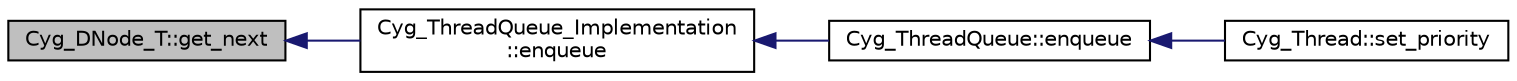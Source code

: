 digraph "Cyg_DNode_T::get_next"
{
  edge [fontname="Helvetica",fontsize="10",labelfontname="Helvetica",labelfontsize="10"];
  node [fontname="Helvetica",fontsize="10",shape=record];
  rankdir="LR";
  Node1 [label="Cyg_DNode_T::get_next",height=0.2,width=0.4,color="black", fillcolor="grey75", style="filled" fontcolor="black"];
  Node1 -> Node2 [dir="back",color="midnightblue",fontsize="10",style="solid",fontname="Helvetica"];
  Node2 [label="Cyg_ThreadQueue_Implementation\l::enqueue",height=0.2,width=0.4,color="black", fillcolor="white", style="filled",URL="$class_cyg___thread_queue___implementation.html#a8ddfaba28e55464dfb8e34159e1298b9"];
  Node2 -> Node3 [dir="back",color="midnightblue",fontsize="10",style="solid",fontname="Helvetica"];
  Node3 [label="Cyg_ThreadQueue::enqueue",height=0.2,width=0.4,color="black", fillcolor="white", style="filled",URL="$class_cyg___thread_queue.html#ad027d33c49fd318522b7e3a092891943"];
  Node3 -> Node4 [dir="back",color="midnightblue",fontsize="10",style="solid",fontname="Helvetica"];
  Node4 [label="Cyg_Thread::set_priority",height=0.2,width=0.4,color="black", fillcolor="white", style="filled",URL="$class_cyg___thread.html#ab102fd5044377146d5cd67337f2d3383"];
}
